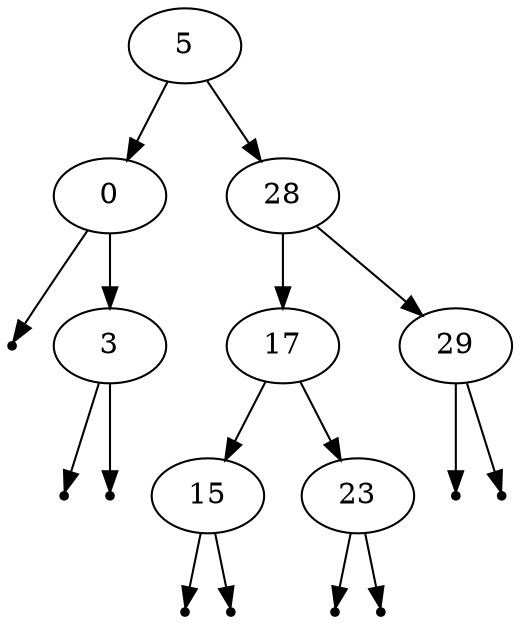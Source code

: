 digraph {
graph [ordering="out"];
5 -> 0;
null0[shape=point]
0 -> null0;
0 -> 3;
null1[shape=point]
3 -> null1;
null2[shape=point]
3 -> null2;
5 -> 28;
28 -> 17;
17 -> 15;
null3[shape=point]
15 -> null3;
null4[shape=point]
15 -> null4;
17 -> 23;
null5[shape=point]
23 -> null5;
null6[shape=point]
23 -> null6;
28 -> 29;
null7[shape=point]
29 -> null7;
null8[shape=point]
29 -> null8;
}
